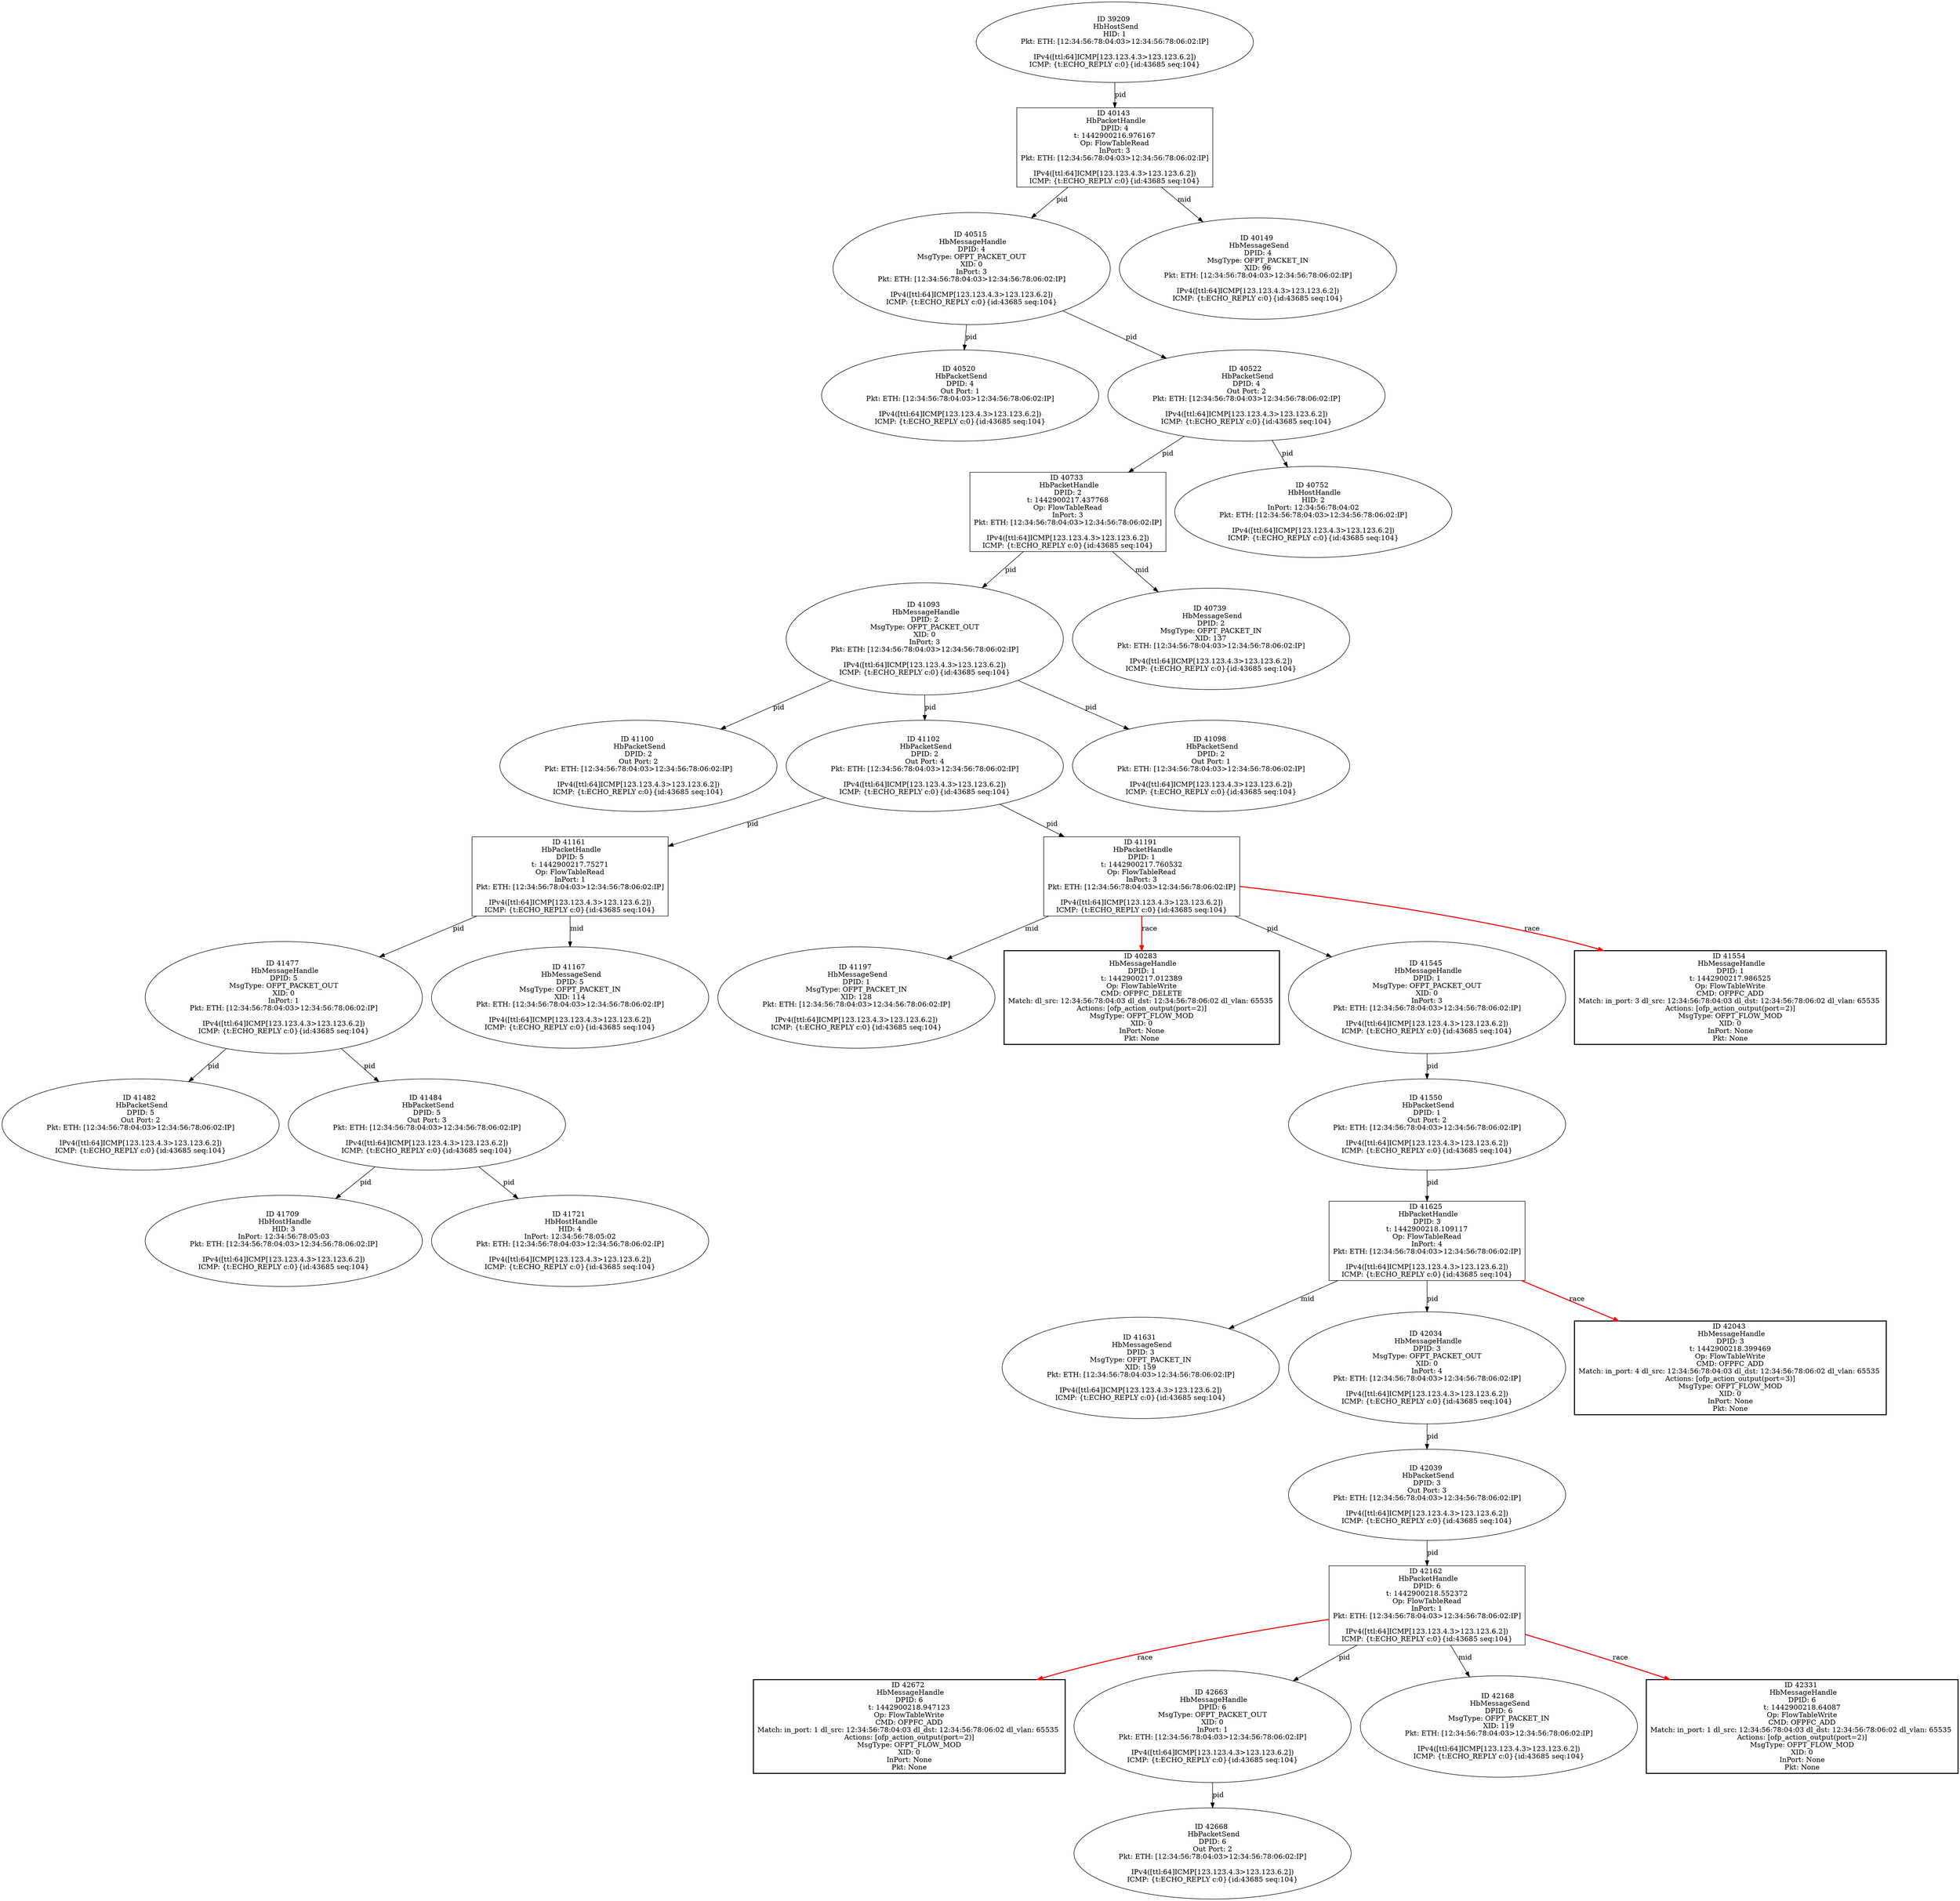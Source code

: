 strict digraph G {
41093 [shape=oval, event=<hb_events.HbMessageHandle object at 0x1109ce510>, label="ID 41093 
 HbMessageHandle
DPID: 2
MsgType: OFPT_PACKET_OUT
XID: 0
InPort: 3
Pkt: ETH: [12:34:56:78:04:03>12:34:56:78:06:02:IP]

IPv4([ttl:64]ICMP[123.123.4.3>123.123.6.2])
ICMP: {t:ECHO_REPLY c:0}{id:43685 seq:104}"];
41482 [shape=oval, event=<hb_events.HbPacketSend object at 0x110a7b690>, label="ID 41482 
 HbPacketSend
DPID: 5
Out Port: 2
Pkt: ETH: [12:34:56:78:04:03>12:34:56:78:06:02:IP]

IPv4([ttl:64]ICMP[123.123.4.3>123.123.6.2])
ICMP: {t:ECHO_REPLY c:0}{id:43685 seq:104}"];
41100 [shape=oval, event=<hb_events.HbPacketSend object at 0x1109d4d50>, label="ID 41100 
 HbPacketSend
DPID: 2
Out Port: 2
Pkt: ETH: [12:34:56:78:04:03>12:34:56:78:06:02:IP]

IPv4([ttl:64]ICMP[123.123.4.3>123.123.6.2])
ICMP: {t:ECHO_REPLY c:0}{id:43685 seq:104}"];
41102 [shape=oval, event=<hb_events.HbPacketSend object at 0x1109d4f90>, label="ID 41102 
 HbPacketSend
DPID: 2
Out Port: 4
Pkt: ETH: [12:34:56:78:04:03>12:34:56:78:06:02:IP]

IPv4([ttl:64]ICMP[123.123.4.3>123.123.6.2])
ICMP: {t:ECHO_REPLY c:0}{id:43685 seq:104}"];
41197 [shape=oval, event=<hb_events.HbMessageSend object at 0x1109fb810>, label="ID 41197 
 HbMessageSend
DPID: 1
MsgType: OFPT_PACKET_IN
XID: 128
Pkt: ETH: [12:34:56:78:04:03>12:34:56:78:06:02:IP]

IPv4([ttl:64]ICMP[123.123.4.3>123.123.6.2])
ICMP: {t:ECHO_REPLY c:0}{id:43685 seq:104}"];
41625 [shape=box, event=<hb_events.HbPacketHandle object at 0x110ac07d0>, label="ID 41625 
 HbPacketHandle
DPID: 3
t: 1442900218.109117
Op: FlowTableRead
InPort: 4
Pkt: ETH: [12:34:56:78:04:03>12:34:56:78:06:02:IP]

IPv4([ttl:64]ICMP[123.123.4.3>123.123.6.2])
ICMP: {t:ECHO_REPLY c:0}{id:43685 seq:104}"];
40283 [shape=box, style=bold, event=<hb_events.HbMessageHandle object at 0x1108aca10>, label="ID 40283 
 HbMessageHandle
DPID: 1
t: 1442900217.012389
Op: FlowTableWrite
CMD: OFPFC_DELETE
Match: dl_src: 12:34:56:78:04:03 dl_dst: 12:34:56:78:06:02 dl_vlan: 65535 
Actions: [ofp_action_output(port=2)]
MsgType: OFPT_FLOW_MOD
XID: 0
InPort: None
Pkt: None"];
41477 [shape=oval, event=<hb_events.HbMessageHandle object at 0x110a7b2d0>, label="ID 41477 
 HbMessageHandle
DPID: 5
MsgType: OFPT_PACKET_OUT
XID: 0
InPort: 1
Pkt: ETH: [12:34:56:78:04:03>12:34:56:78:06:02:IP]

IPv4([ttl:64]ICMP[123.123.4.3>123.123.6.2])
ICMP: {t:ECHO_REPLY c:0}{id:43685 seq:104}"];
40733 [shape=box, event=<hb_events.HbPacketHandle object at 0x11093bdd0>, label="ID 40733 
 HbPacketHandle
DPID: 2
t: 1442900217.437768
Op: FlowTableRead
InPort: 3
Pkt: ETH: [12:34:56:78:04:03>12:34:56:78:06:02:IP]

IPv4([ttl:64]ICMP[123.123.4.3>123.123.6.2])
ICMP: {t:ECHO_REPLY c:0}{id:43685 seq:104}"];
41631 [shape=oval, event=<hb_events.HbMessageSend object at 0x110ac0f90>, label="ID 41631 
 HbMessageSend
DPID: 3
MsgType: OFPT_PACKET_IN
XID: 159
Pkt: ETH: [12:34:56:78:04:03>12:34:56:78:06:02:IP]

IPv4([ttl:64]ICMP[123.123.4.3>123.123.6.2])
ICMP: {t:ECHO_REPLY c:0}{id:43685 seq:104}"];
42672 [shape=box, style=bold, event=<hb_events.HbMessageHandle object at 0x110e01090>, label="ID 42672 
 HbMessageHandle
DPID: 6
t: 1442900218.947123
Op: FlowTableWrite
CMD: OFPFC_ADD
Match: in_port: 1 dl_src: 12:34:56:78:04:03 dl_dst: 12:34:56:78:06:02 dl_vlan: 65535 
Actions: [ofp_action_output(port=2)]
MsgType: OFPT_FLOW_MOD
XID: 0
InPort: None
Pkt: None"];
40739 [shape=oval, event=<hb_events.HbMessageSend object at 0x110942550>, label="ID 40739 
 HbMessageSend
DPID: 2
MsgType: OFPT_PACKET_IN
XID: 137
Pkt: ETH: [12:34:56:78:04:03>12:34:56:78:06:02:IP]

IPv4([ttl:64]ICMP[123.123.4.3>123.123.6.2])
ICMP: {t:ECHO_REPLY c:0}{id:43685 seq:104}"];
42663 [shape=oval, event=<hb_events.HbMessageHandle object at 0x110de7d50>, label="ID 42663 
 HbMessageHandle
DPID: 6
MsgType: OFPT_PACKET_OUT
XID: 0
InPort: 1
Pkt: ETH: [12:34:56:78:04:03>12:34:56:78:06:02:IP]

IPv4([ttl:64]ICMP[123.123.4.3>123.123.6.2])
ICMP: {t:ECHO_REPLY c:0}{id:43685 seq:104}"];
39209 [shape=oval, event=<hb_events.HbHostSend object at 0x11065e110>, label="ID 39209 
 HbHostSend
HID: 1
Pkt: ETH: [12:34:56:78:04:03>12:34:56:78:06:02:IP]

IPv4([ttl:64]ICMP[123.123.4.3>123.123.6.2])
ICMP: {t:ECHO_REPLY c:0}{id:43685 seq:104}"];
42668 [shape=oval, event=<hb_events.HbPacketSend object at 0x110df4390>, label="ID 42668 
 HbPacketSend
DPID: 6
Out Port: 2
Pkt: ETH: [12:34:56:78:04:03>12:34:56:78:06:02:IP]

IPv4([ttl:64]ICMP[123.123.4.3>123.123.6.2])
ICMP: {t:ECHO_REPLY c:0}{id:43685 seq:104}"];
42162 [shape=box, event=<hb_events.HbPacketHandle object at 0x110c2a510>, label="ID 42162 
 HbPacketHandle
DPID: 6
t: 1442900218.552372
Op: FlowTableRead
InPort: 1
Pkt: ETH: [12:34:56:78:04:03>12:34:56:78:06:02:IP]

IPv4([ttl:64]ICMP[123.123.4.3>123.123.6.2])
ICMP: {t:ECHO_REPLY c:0}{id:43685 seq:104}"];
40752 [shape=oval, event=<hb_events.HbHostHandle object at 0x110942e90>, label="ID 40752 
 HbHostHandle
HID: 2
InPort: 12:34:56:78:04:02
Pkt: ETH: [12:34:56:78:04:03>12:34:56:78:06:02:IP]

IPv4([ttl:64]ICMP[123.123.4.3>123.123.6.2])
ICMP: {t:ECHO_REPLY c:0}{id:43685 seq:104}"];
42034 [shape=oval, event=<hb_events.HbMessageHandle object at 0x110bdcbd0>, label="ID 42034 
 HbMessageHandle
DPID: 3
MsgType: OFPT_PACKET_OUT
XID: 0
InPort: 4
Pkt: ETH: [12:34:56:78:04:03>12:34:56:78:06:02:IP]

IPv4([ttl:64]ICMP[123.123.4.3>123.123.6.2])
ICMP: {t:ECHO_REPLY c:0}{id:43685 seq:104}"];
41161 [shape=box, event=<hb_events.HbPacketHandle object at 0x1109eb950>, label="ID 41161 
 HbPacketHandle
DPID: 5
t: 1442900217.75271
Op: FlowTableRead
InPort: 1
Pkt: ETH: [12:34:56:78:04:03>12:34:56:78:06:02:IP]

IPv4([ttl:64]ICMP[123.123.4.3>123.123.6.2])
ICMP: {t:ECHO_REPLY c:0}{id:43685 seq:104}"];
42168 [shape=oval, event=<hb_events.HbMessageSend object at 0x110c33fd0>, label="ID 42168 
 HbMessageSend
DPID: 6
MsgType: OFPT_PACKET_IN
XID: 119
Pkt: ETH: [12:34:56:78:04:03>12:34:56:78:06:02:IP]

IPv4([ttl:64]ICMP[123.123.4.3>123.123.6.2])
ICMP: {t:ECHO_REPLY c:0}{id:43685 seq:104}"];
42043 [shape=box, style=bold, event=<hb_events.HbMessageHandle object at 0x110be4290>, label="ID 42043 
 HbMessageHandle
DPID: 3
t: 1442900218.399469
Op: FlowTableWrite
CMD: OFPFC_ADD
Match: in_port: 4 dl_src: 12:34:56:78:04:03 dl_dst: 12:34:56:78:06:02 dl_vlan: 65535 
Actions: [ofp_action_output(port=3)]
MsgType: OFPT_FLOW_MOD
XID: 0
InPort: None
Pkt: None"];
41098 [shape=oval, event=<hb_events.HbPacketSend object at 0x1109d4310>, label="ID 41098 
 HbPacketSend
DPID: 2
Out Port: 1
Pkt: ETH: [12:34:56:78:04:03>12:34:56:78:06:02:IP]

IPv4([ttl:64]ICMP[123.123.4.3>123.123.6.2])
ICMP: {t:ECHO_REPLY c:0}{id:43685 seq:104}"];
40515 [shape=oval, event=<hb_events.HbMessageHandle object at 0x1108ee950>, label="ID 40515 
 HbMessageHandle
DPID: 4
MsgType: OFPT_PACKET_OUT
XID: 0
InPort: 3
Pkt: ETH: [12:34:56:78:04:03>12:34:56:78:06:02:IP]

IPv4([ttl:64]ICMP[123.123.4.3>123.123.6.2])
ICMP: {t:ECHO_REPLY c:0}{id:43685 seq:104}"];
40520 [shape=oval, event=<hb_events.HbPacketSend object at 0x1108f4250>, label="ID 40520 
 HbPacketSend
DPID: 4
Out Port: 1
Pkt: ETH: [12:34:56:78:04:03>12:34:56:78:06:02:IP]

IPv4([ttl:64]ICMP[123.123.4.3>123.123.6.2])
ICMP: {t:ECHO_REPLY c:0}{id:43685 seq:104}"];
41545 [shape=oval, event=<hb_events.HbMessageHandle object at 0x110aa1350>, label="ID 41545 
 HbMessageHandle
DPID: 1
MsgType: OFPT_PACKET_OUT
XID: 0
InPort: 3
Pkt: ETH: [12:34:56:78:04:03>12:34:56:78:06:02:IP]

IPv4([ttl:64]ICMP[123.123.4.3>123.123.6.2])
ICMP: {t:ECHO_REPLY c:0}{id:43685 seq:104}"];
40522 [shape=oval, event=<hb_events.HbPacketSend object at 0x1108f4490>, label="ID 40522 
 HbPacketSend
DPID: 4
Out Port: 2
Pkt: ETH: [12:34:56:78:04:03>12:34:56:78:06:02:IP]

IPv4([ttl:64]ICMP[123.123.4.3>123.123.6.2])
ICMP: {t:ECHO_REPLY c:0}{id:43685 seq:104}"];
42039 [shape=oval, event=<hb_events.HbPacketSend object at 0x110bc0910>, label="ID 42039 
 HbPacketSend
DPID: 3
Out Port: 3
Pkt: ETH: [12:34:56:78:04:03>12:34:56:78:06:02:IP]

IPv4([ttl:64]ICMP[123.123.4.3>123.123.6.2])
ICMP: {t:ECHO_REPLY c:0}{id:43685 seq:104}"];
41550 [shape=oval, event=<hb_events.HbPacketSend object at 0x110a98f90>, label="ID 41550 
 HbPacketSend
DPID: 1
Out Port: 2
Pkt: ETH: [12:34:56:78:04:03>12:34:56:78:06:02:IP]

IPv4([ttl:64]ICMP[123.123.4.3>123.123.6.2])
ICMP: {t:ECHO_REPLY c:0}{id:43685 seq:104}"];
40143 [shape=box, event=<hb_events.HbPacketHandle object at 0x11087d0d0>, label="ID 40143 
 HbPacketHandle
DPID: 4
t: 1442900216.976167
Op: FlowTableRead
InPort: 3
Pkt: ETH: [12:34:56:78:04:03>12:34:56:78:06:02:IP]

IPv4([ttl:64]ICMP[123.123.4.3>123.123.6.2])
ICMP: {t:ECHO_REPLY c:0}{id:43685 seq:104}"];
41554 [shape=box, style=bold, event=<hb_events.HbMessageHandle object at 0x110aa8210>, label="ID 41554 
 HbMessageHandle
DPID: 1
t: 1442900217.986525
Op: FlowTableWrite
CMD: OFPFC_ADD
Match: in_port: 3 dl_src: 12:34:56:78:04:03 dl_dst: 12:34:56:78:06:02 dl_vlan: 65535 
Actions: [ofp_action_output(port=2)]
MsgType: OFPT_FLOW_MOD
XID: 0
InPort: None
Pkt: None"];
40149 [shape=oval, event=<hb_events.HbMessageSend object at 0x11087d810>, label="ID 40149 
 HbMessageSend
DPID: 4
MsgType: OFPT_PACKET_IN
XID: 96
Pkt: ETH: [12:34:56:78:04:03>12:34:56:78:06:02:IP]

IPv4([ttl:64]ICMP[123.123.4.3>123.123.6.2])
ICMP: {t:ECHO_REPLY c:0}{id:43685 seq:104}"];
42331 [shape=box, style=bold, event=<hb_events.HbMessageHandle object at 0x110cccf10>, label="ID 42331 
 HbMessageHandle
DPID: 6
t: 1442900218.64087
Op: FlowTableWrite
CMD: OFPFC_ADD
Match: in_port: 1 dl_src: 12:34:56:78:04:03 dl_dst: 12:34:56:78:06:02 dl_vlan: 65535 
Actions: [ofp_action_output(port=2)]
MsgType: OFPT_FLOW_MOD
XID: 0
InPort: None
Pkt: None"];
41167 [shape=oval, event=<hb_events.HbMessageSend object at 0x1109f17d0>, label="ID 41167 
 HbMessageSend
DPID: 5
MsgType: OFPT_PACKET_IN
XID: 114
Pkt: ETH: [12:34:56:78:04:03>12:34:56:78:06:02:IP]

IPv4([ttl:64]ICMP[123.123.4.3>123.123.6.2])
ICMP: {t:ECHO_REPLY c:0}{id:43685 seq:104}"];
41191 [shape=box, event=<hb_events.HbPacketHandle object at 0x1109f4d10>, label="ID 41191 
 HbPacketHandle
DPID: 1
t: 1442900217.760532
Op: FlowTableRead
InPort: 3
Pkt: ETH: [12:34:56:78:04:03>12:34:56:78:06:02:IP]

IPv4([ttl:64]ICMP[123.123.4.3>123.123.6.2])
ICMP: {t:ECHO_REPLY c:0}{id:43685 seq:104}"];
41709 [shape=oval, event=<hb_events.HbHostHandle object at 0x110af6f90>, label="ID 41709 
 HbHostHandle
HID: 3
InPort: 12:34:56:78:05:03
Pkt: ETH: [12:34:56:78:04:03>12:34:56:78:06:02:IP]

IPv4([ttl:64]ICMP[123.123.4.3>123.123.6.2])
ICMP: {t:ECHO_REPLY c:0}{id:43685 seq:104}"];
41721 [shape=oval, event=<hb_events.HbHostHandle object at 0x110af0090>, label="ID 41721 
 HbHostHandle
HID: 4
InPort: 12:34:56:78:05:02
Pkt: ETH: [12:34:56:78:04:03>12:34:56:78:06:02:IP]

IPv4([ttl:64]ICMP[123.123.4.3>123.123.6.2])
ICMP: {t:ECHO_REPLY c:0}{id:43685 seq:104}"];
41484 [shape=oval, event=<hb_events.HbPacketSend object at 0x110a77b50>, label="ID 41484 
 HbPacketSend
DPID: 5
Out Port: 3
Pkt: ETH: [12:34:56:78:04:03>12:34:56:78:06:02:IP]

IPv4([ttl:64]ICMP[123.123.4.3>123.123.6.2])
ICMP: {t:ECHO_REPLY c:0}{id:43685 seq:104}"];
41093 -> 41098  [rel=pid, label=pid];
41093 -> 41100  [rel=pid, label=pid];
41093 -> 41102  [rel=pid, label=pid];
41102 -> 41161  [rel=pid, label=pid];
41102 -> 41191  [rel=pid, label=pid];
41625 -> 42034  [rel=pid, label=pid];
41625 -> 42043  [harmful=True, color=red, style=bold, rel=race, label=race];
41625 -> 41631  [rel=mid, label=mid];
41477 -> 41482  [rel=pid, label=pid];
41477 -> 41484  [rel=pid, label=pid];
40733 -> 40739  [rel=mid, label=mid];
40733 -> 41093  [rel=pid, label=pid];
42663 -> 42668  [rel=pid, label=pid];
39209 -> 40143  [rel=pid, label=pid];
42162 -> 42168  [rel=mid, label=mid];
42162 -> 42672  [harmful=True, color=red, style=bold, rel=race, label=race];
42162 -> 42331  [harmful=True, color=red, style=bold, rel=race, label=race];
42162 -> 42663  [rel=pid, label=pid];
42034 -> 42039  [rel=pid, label=pid];
41161 -> 41477  [rel=pid, label=pid];
41161 -> 41167  [rel=mid, label=mid];
40515 -> 40520  [rel=pid, label=pid];
40515 -> 40522  [rel=pid, label=pid];
41545 -> 41550  [rel=pid, label=pid];
40522 -> 40752  [rel=pid, label=pid];
40522 -> 40733  [rel=pid, label=pid];
42039 -> 42162  [rel=pid, label=pid];
41550 -> 41625  [rel=pid, label=pid];
40143 -> 40515  [rel=pid, label=pid];
40143 -> 40149  [rel=mid, label=mid];
41191 -> 41545  [rel=pid, label=pid];
41191 -> 41554  [harmful=True, color=red, style=bold, rel=race, label=race];
41191 -> 40283  [harmful=True, color=red, style=bold, rel=race, label=race];
41191 -> 41197  [rel=mid, label=mid];
41484 -> 41721  [rel=pid, label=pid];
41484 -> 41709  [rel=pid, label=pid];
}
